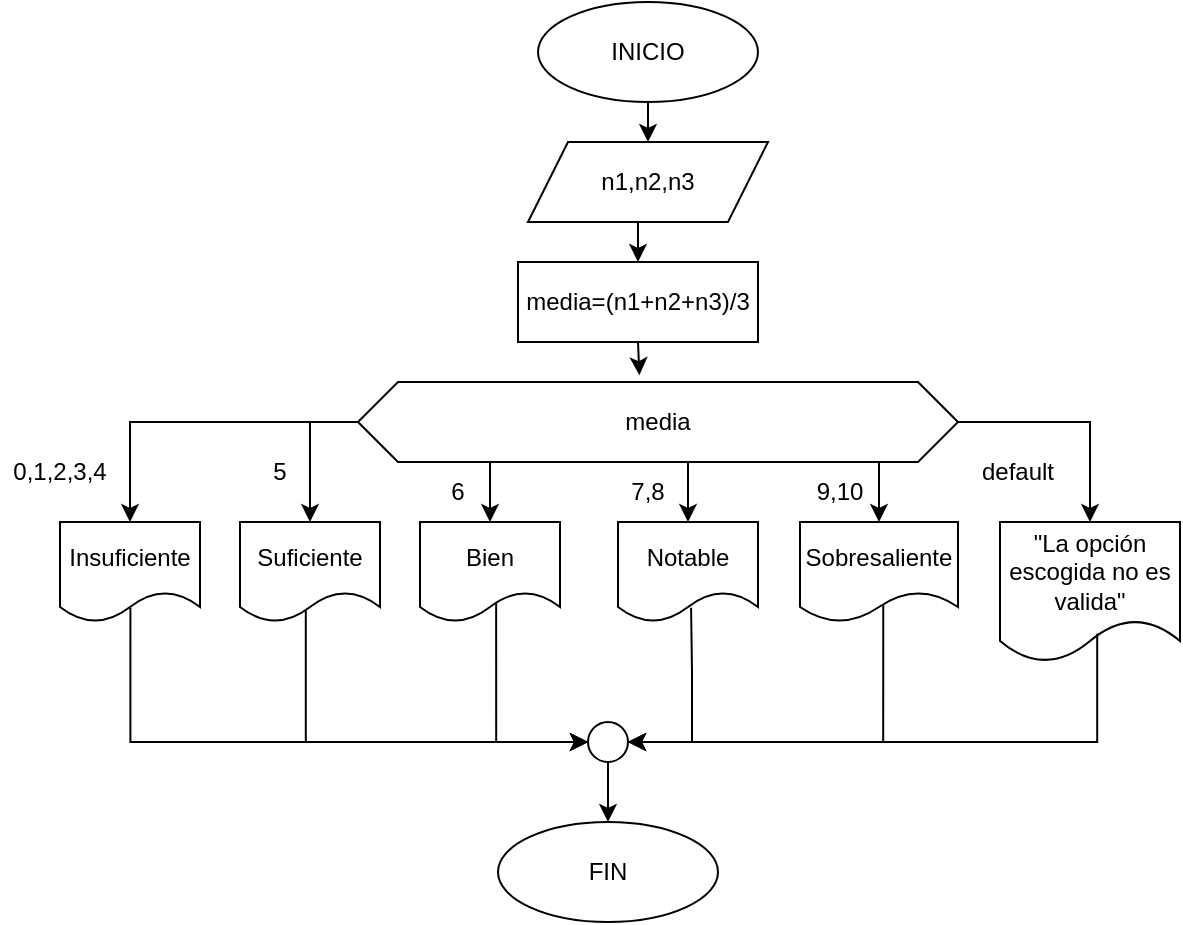 <mxfile version="21.6.5" type="device">
  <diagram id="C5RBs43oDa-KdzZeNtuy" name="Page-1">
    <mxGraphModel dx="987" dy="577" grid="1" gridSize="10" guides="1" tooltips="1" connect="1" arrows="1" fold="1" page="1" pageScale="1" pageWidth="827" pageHeight="1169" math="0" shadow="0">
      <root>
        <mxCell id="WIyWlLk6GJQsqaUBKTNV-0" />
        <mxCell id="WIyWlLk6GJQsqaUBKTNV-1" parent="WIyWlLk6GJQsqaUBKTNV-0" />
        <mxCell id="dVi34uFo3yBI7F68kZax-25" style="edgeStyle=orthogonalEdgeStyle;rounded=0;orthogonalLoop=1;jettySize=auto;html=1;exitX=1;exitY=0.5;exitDx=0;exitDy=0;entryX=0.5;entryY=0;entryDx=0;entryDy=0;" edge="1" parent="WIyWlLk6GJQsqaUBKTNV-1" source="dVi34uFo3yBI7F68kZax-4" target="dVi34uFo3yBI7F68kZax-17">
          <mxGeometry relative="1" as="geometry" />
        </mxCell>
        <mxCell id="dVi34uFo3yBI7F68kZax-77" style="edgeStyle=orthogonalEdgeStyle;rounded=0;orthogonalLoop=1;jettySize=auto;html=1;exitX=0;exitY=0.5;exitDx=0;exitDy=0;entryX=0.5;entryY=0;entryDx=0;entryDy=0;" edge="1" parent="WIyWlLk6GJQsqaUBKTNV-1" source="dVi34uFo3yBI7F68kZax-4" target="dVi34uFo3yBI7F68kZax-59">
          <mxGeometry relative="1" as="geometry" />
        </mxCell>
        <mxCell id="dVi34uFo3yBI7F68kZax-80" style="edgeStyle=orthogonalEdgeStyle;rounded=0;orthogonalLoop=1;jettySize=auto;html=1;exitX=0.625;exitY=1;exitDx=0;exitDy=0;entryX=0.5;entryY=0;entryDx=0;entryDy=0;" edge="1" parent="WIyWlLk6GJQsqaUBKTNV-1" source="dVi34uFo3yBI7F68kZax-4" target="dVi34uFo3yBI7F68kZax-66">
          <mxGeometry relative="1" as="geometry" />
        </mxCell>
        <mxCell id="dVi34uFo3yBI7F68kZax-105" style="edgeStyle=orthogonalEdgeStyle;rounded=0;orthogonalLoop=1;jettySize=auto;html=1;exitX=0;exitY=0.5;exitDx=0;exitDy=0;entryX=0.5;entryY=0;entryDx=0;entryDy=0;" edge="1" parent="WIyWlLk6GJQsqaUBKTNV-1" source="dVi34uFo3yBI7F68kZax-4" target="dVi34uFo3yBI7F68kZax-61">
          <mxGeometry relative="1" as="geometry" />
        </mxCell>
        <mxCell id="dVi34uFo3yBI7F68kZax-106" style="edgeStyle=orthogonalEdgeStyle;rounded=0;orthogonalLoop=1;jettySize=auto;html=1;exitX=0.375;exitY=1;exitDx=0;exitDy=0;entryX=0.5;entryY=0;entryDx=0;entryDy=0;" edge="1" parent="WIyWlLk6GJQsqaUBKTNV-1" source="dVi34uFo3yBI7F68kZax-4" target="dVi34uFo3yBI7F68kZax-64">
          <mxGeometry relative="1" as="geometry">
            <Array as="points">
              <mxPoint x="435" y="340" />
            </Array>
          </mxGeometry>
        </mxCell>
        <mxCell id="dVi34uFo3yBI7F68kZax-107" style="edgeStyle=orthogonalEdgeStyle;rounded=0;orthogonalLoop=1;jettySize=auto;html=1;exitX=0.625;exitY=1;exitDx=0;exitDy=0;entryX=0.5;entryY=0;entryDx=0;entryDy=0;" edge="1" parent="WIyWlLk6GJQsqaUBKTNV-1" source="dVi34uFo3yBI7F68kZax-4" target="dVi34uFo3yBI7F68kZax-67">
          <mxGeometry relative="1" as="geometry">
            <Array as="points">
              <mxPoint x="629" y="340" />
            </Array>
          </mxGeometry>
        </mxCell>
        <mxCell id="dVi34uFo3yBI7F68kZax-4" value="media" style="shape=hexagon;perimeter=hexagonPerimeter2;whiteSpace=wrap;html=1;fixedSize=1;" vertex="1" parent="WIyWlLk6GJQsqaUBKTNV-1">
          <mxGeometry x="369" y="300" width="300" height="40" as="geometry" />
        </mxCell>
        <mxCell id="dVi34uFo3yBI7F68kZax-49" style="edgeStyle=orthogonalEdgeStyle;rounded=0;orthogonalLoop=1;jettySize=auto;html=1;exitX=0.5;exitY=1;exitDx=0;exitDy=0;entryX=0.5;entryY=0;entryDx=0;entryDy=0;" edge="1" parent="WIyWlLk6GJQsqaUBKTNV-1" source="dVi34uFo3yBI7F68kZax-5" target="dVi34uFo3yBI7F68kZax-7">
          <mxGeometry relative="1" as="geometry" />
        </mxCell>
        <mxCell id="dVi34uFo3yBI7F68kZax-5" value="INICIO" style="ellipse;whiteSpace=wrap;html=1;" vertex="1" parent="WIyWlLk6GJQsqaUBKTNV-1">
          <mxGeometry x="459" y="110" width="110" height="50" as="geometry" />
        </mxCell>
        <mxCell id="dVi34uFo3yBI7F68kZax-6" value="FIN" style="ellipse;whiteSpace=wrap;html=1;" vertex="1" parent="WIyWlLk6GJQsqaUBKTNV-1">
          <mxGeometry x="439" y="520" width="110" height="50" as="geometry" />
        </mxCell>
        <mxCell id="dVi34uFo3yBI7F68kZax-50" style="edgeStyle=orthogonalEdgeStyle;rounded=0;orthogonalLoop=1;jettySize=auto;html=1;exitX=0.5;exitY=1;exitDx=0;exitDy=0;entryX=0.5;entryY=0;entryDx=0;entryDy=0;" edge="1" parent="WIyWlLk6GJQsqaUBKTNV-1" source="dVi34uFo3yBI7F68kZax-7" target="dVi34uFo3yBI7F68kZax-62">
          <mxGeometry relative="1" as="geometry">
            <mxPoint x="509" y="230" as="targetPoint" />
          </mxGeometry>
        </mxCell>
        <mxCell id="dVi34uFo3yBI7F68kZax-7" value="n1,n2,n3" style="shape=parallelogram;perimeter=parallelogramPerimeter;whiteSpace=wrap;html=1;fixedSize=1;" vertex="1" parent="WIyWlLk6GJQsqaUBKTNV-1">
          <mxGeometry x="454" y="180" width="120" height="40" as="geometry" />
        </mxCell>
        <mxCell id="dVi34uFo3yBI7F68kZax-17" value="&quot;La opción escogida no es valida&quot;" style="shape=document;whiteSpace=wrap;html=1;boundedLbl=1;" vertex="1" parent="WIyWlLk6GJQsqaUBKTNV-1">
          <mxGeometry x="690" y="370" width="90" height="70" as="geometry" />
        </mxCell>
        <mxCell id="dVi34uFo3yBI7F68kZax-52" style="edgeStyle=orthogonalEdgeStyle;rounded=0;orthogonalLoop=1;jettySize=auto;html=1;exitX=0.5;exitY=1;exitDx=0;exitDy=0;entryX=0.5;entryY=0;entryDx=0;entryDy=0;" edge="1" parent="WIyWlLk6GJQsqaUBKTNV-1" source="dVi34uFo3yBI7F68kZax-18" target="dVi34uFo3yBI7F68kZax-6">
          <mxGeometry relative="1" as="geometry">
            <mxPoint x="514" y="510" as="targetPoint" />
          </mxGeometry>
        </mxCell>
        <mxCell id="dVi34uFo3yBI7F68kZax-96" style="edgeStyle=orthogonalEdgeStyle;rounded=0;orthogonalLoop=1;jettySize=auto;html=1;exitX=0;exitY=0.5;exitDx=0;exitDy=0;entryX=0.503;entryY=0.858;entryDx=0;entryDy=0;entryPerimeter=0;startArrow=classic;startFill=1;endArrow=none;endFill=0;" edge="1" parent="WIyWlLk6GJQsqaUBKTNV-1" source="dVi34uFo3yBI7F68kZax-18" target="dVi34uFo3yBI7F68kZax-59">
          <mxGeometry relative="1" as="geometry" />
        </mxCell>
        <mxCell id="dVi34uFo3yBI7F68kZax-97" style="edgeStyle=orthogonalEdgeStyle;rounded=0;orthogonalLoop=1;jettySize=auto;html=1;exitX=0;exitY=0.5;exitDx=0;exitDy=0;entryX=0.47;entryY=0.873;entryDx=0;entryDy=0;entryPerimeter=0;startArrow=classic;startFill=1;endArrow=none;endFill=0;" edge="1" parent="WIyWlLk6GJQsqaUBKTNV-1" source="dVi34uFo3yBI7F68kZax-18" target="dVi34uFo3yBI7F68kZax-61">
          <mxGeometry relative="1" as="geometry" />
        </mxCell>
        <mxCell id="dVi34uFo3yBI7F68kZax-98" style="edgeStyle=orthogonalEdgeStyle;rounded=0;orthogonalLoop=1;jettySize=auto;html=1;exitX=0;exitY=0.5;exitDx=0;exitDy=0;entryX=0.544;entryY=0.812;entryDx=0;entryDy=0;entryPerimeter=0;startArrow=classic;startFill=1;endArrow=none;endFill=0;" edge="1" parent="WIyWlLk6GJQsqaUBKTNV-1" source="dVi34uFo3yBI7F68kZax-18" target="dVi34uFo3yBI7F68kZax-64">
          <mxGeometry relative="1" as="geometry" />
        </mxCell>
        <mxCell id="dVi34uFo3yBI7F68kZax-99" style="edgeStyle=orthogonalEdgeStyle;rounded=0;orthogonalLoop=1;jettySize=auto;html=1;exitX=1;exitY=0.5;exitDx=0;exitDy=0;entryX=0.522;entryY=0.858;entryDx=0;entryDy=0;entryPerimeter=0;startArrow=classic;startFill=1;endArrow=none;endFill=0;" edge="1" parent="WIyWlLk6GJQsqaUBKTNV-1" source="dVi34uFo3yBI7F68kZax-18" target="dVi34uFo3yBI7F68kZax-66">
          <mxGeometry relative="1" as="geometry">
            <Array as="points">
              <mxPoint x="536" y="480" />
              <mxPoint x="536" y="445" />
            </Array>
          </mxGeometry>
        </mxCell>
        <mxCell id="dVi34uFo3yBI7F68kZax-100" style="edgeStyle=orthogonalEdgeStyle;rounded=0;orthogonalLoop=1;jettySize=auto;html=1;exitX=1;exitY=0.5;exitDx=0;exitDy=0;entryX=0.527;entryY=0.812;entryDx=0;entryDy=0;entryPerimeter=0;startArrow=classic;startFill=1;endArrow=none;endFill=0;" edge="1" parent="WIyWlLk6GJQsqaUBKTNV-1" source="dVi34uFo3yBI7F68kZax-18" target="dVi34uFo3yBI7F68kZax-67">
          <mxGeometry relative="1" as="geometry" />
        </mxCell>
        <mxCell id="dVi34uFo3yBI7F68kZax-104" style="edgeStyle=orthogonalEdgeStyle;rounded=0;orthogonalLoop=1;jettySize=auto;html=1;exitX=1;exitY=0.5;exitDx=0;exitDy=0;entryX=0.54;entryY=0.798;entryDx=0;entryDy=0;entryPerimeter=0;startArrow=classic;startFill=1;endArrow=none;endFill=0;" edge="1" parent="WIyWlLk6GJQsqaUBKTNV-1" source="dVi34uFo3yBI7F68kZax-18" target="dVi34uFo3yBI7F68kZax-17">
          <mxGeometry relative="1" as="geometry" />
        </mxCell>
        <mxCell id="dVi34uFo3yBI7F68kZax-18" value="" style="ellipse;whiteSpace=wrap;html=1;aspect=fixed;" vertex="1" parent="WIyWlLk6GJQsqaUBKTNV-1">
          <mxGeometry x="484" y="470" width="20" height="20" as="geometry" />
        </mxCell>
        <mxCell id="dVi34uFo3yBI7F68kZax-29" value="6" style="text;html=1;strokeColor=none;fillColor=none;align=center;verticalAlign=middle;whiteSpace=wrap;rounded=0;" vertex="1" parent="WIyWlLk6GJQsqaUBKTNV-1">
          <mxGeometry x="389" y="340" width="60" height="30" as="geometry" />
        </mxCell>
        <mxCell id="dVi34uFo3yBI7F68kZax-30" value="default" style="text;html=1;strokeColor=none;fillColor=none;align=center;verticalAlign=middle;whiteSpace=wrap;rounded=0;" vertex="1" parent="WIyWlLk6GJQsqaUBKTNV-1">
          <mxGeometry x="669" y="330" width="60" height="30" as="geometry" />
        </mxCell>
        <mxCell id="dVi34uFo3yBI7F68kZax-34" value="5" style="text;html=1;strokeColor=none;fillColor=none;align=center;verticalAlign=middle;whiteSpace=wrap;rounded=0;" vertex="1" parent="WIyWlLk6GJQsqaUBKTNV-1">
          <mxGeometry x="300" y="330" width="60" height="30" as="geometry" />
        </mxCell>
        <mxCell id="dVi34uFo3yBI7F68kZax-57" value="0,1,2,3,4" style="text;html=1;strokeColor=none;fillColor=none;align=center;verticalAlign=middle;whiteSpace=wrap;rounded=0;" vertex="1" parent="WIyWlLk6GJQsqaUBKTNV-1">
          <mxGeometry x="190" y="330" width="60" height="30" as="geometry" />
        </mxCell>
        <mxCell id="dVi34uFo3yBI7F68kZax-59" value="Insuficiente" style="shape=document;whiteSpace=wrap;html=1;boundedLbl=1;" vertex="1" parent="WIyWlLk6GJQsqaUBKTNV-1">
          <mxGeometry x="220" y="370" width="70" height="50" as="geometry" />
        </mxCell>
        <mxCell id="dVi34uFo3yBI7F68kZax-61" value="Suficiente" style="shape=document;whiteSpace=wrap;html=1;boundedLbl=1;" vertex="1" parent="WIyWlLk6GJQsqaUBKTNV-1">
          <mxGeometry x="310" y="370" width="70" height="50" as="geometry" />
        </mxCell>
        <mxCell id="dVi34uFo3yBI7F68kZax-63" style="edgeStyle=orthogonalEdgeStyle;rounded=0;orthogonalLoop=1;jettySize=auto;html=1;exitX=0.5;exitY=1;exitDx=0;exitDy=0;entryX=0.469;entryY=-0.085;entryDx=0;entryDy=0;entryPerimeter=0;" edge="1" parent="WIyWlLk6GJQsqaUBKTNV-1" source="dVi34uFo3yBI7F68kZax-62" target="dVi34uFo3yBI7F68kZax-4">
          <mxGeometry relative="1" as="geometry" />
        </mxCell>
        <mxCell id="dVi34uFo3yBI7F68kZax-62" value="media=(n1+n2+n3)/3" style="rounded=0;whiteSpace=wrap;html=1;" vertex="1" parent="WIyWlLk6GJQsqaUBKTNV-1">
          <mxGeometry x="449" y="240" width="120" height="40" as="geometry" />
        </mxCell>
        <mxCell id="dVi34uFo3yBI7F68kZax-64" value="Bien" style="shape=document;whiteSpace=wrap;html=1;boundedLbl=1;" vertex="1" parent="WIyWlLk6GJQsqaUBKTNV-1">
          <mxGeometry x="400" y="370" width="70" height="50" as="geometry" />
        </mxCell>
        <mxCell id="dVi34uFo3yBI7F68kZax-66" value="Notable" style="shape=document;whiteSpace=wrap;html=1;boundedLbl=1;" vertex="1" parent="WIyWlLk6GJQsqaUBKTNV-1">
          <mxGeometry x="499" y="370" width="70" height="50" as="geometry" />
        </mxCell>
        <mxCell id="dVi34uFo3yBI7F68kZax-67" value="Sobresaliente" style="shape=document;whiteSpace=wrap;html=1;boundedLbl=1;" vertex="1" parent="WIyWlLk6GJQsqaUBKTNV-1">
          <mxGeometry x="590" y="370" width="79" height="50" as="geometry" />
        </mxCell>
        <mxCell id="dVi34uFo3yBI7F68kZax-89" value="9,10" style="text;html=1;strokeColor=none;fillColor=none;align=center;verticalAlign=middle;whiteSpace=wrap;rounded=0;" vertex="1" parent="WIyWlLk6GJQsqaUBKTNV-1">
          <mxGeometry x="580" y="340" width="60" height="30" as="geometry" />
        </mxCell>
        <mxCell id="dVi34uFo3yBI7F68kZax-90" value="7,8" style="text;html=1;strokeColor=none;fillColor=none;align=center;verticalAlign=middle;whiteSpace=wrap;rounded=0;" vertex="1" parent="WIyWlLk6GJQsqaUBKTNV-1">
          <mxGeometry x="484" y="340" width="60" height="30" as="geometry" />
        </mxCell>
      </root>
    </mxGraphModel>
  </diagram>
</mxfile>
